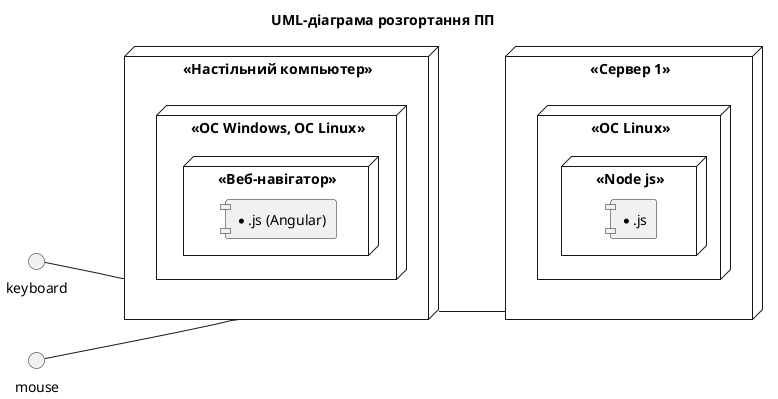 @startuml

title UML-діаграма розгортання ПП

left to right direction

skinparam componentStyle uml1

node "<<Настільний компьютер>>" as desktop {
  node "<<OC Windows, OC Linux>>" as os {
    node "<<Веб-навігатор>>" as web {
      component [*.js (Angular)]
      }
  }
}

keyboard -- desktop
mouse -- desktop

node "<<Сервер 1>>" as server1 {
  node "<<OC Linux>>" {
    node "<<Node js>>"  as node {
      component [*.js]
      }
  }
}

desktop -- server1

@enduml
